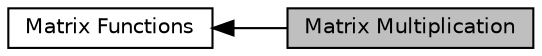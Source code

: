 digraph "Matrix Multiplication"
{
  edge [fontname="Helvetica",fontsize="10",labelfontname="Helvetica",labelfontsize="10"];
  node [fontname="Helvetica",fontsize="10",shape=box];
  rankdir=LR;
  Node1 [label="Matrix Multiplication",height=0.2,width=0.4,color="black", fillcolor="grey75", style="filled", fontcolor="black",tooltip=" "];
  Node2 [label="Matrix Functions",height=0.2,width=0.4,color="black", fillcolor="white", style="filled",URL="$group__group_matrix.html",tooltip=" "];
  Node2->Node1 [shape=plaintext, dir="back", style="solid"];
}
